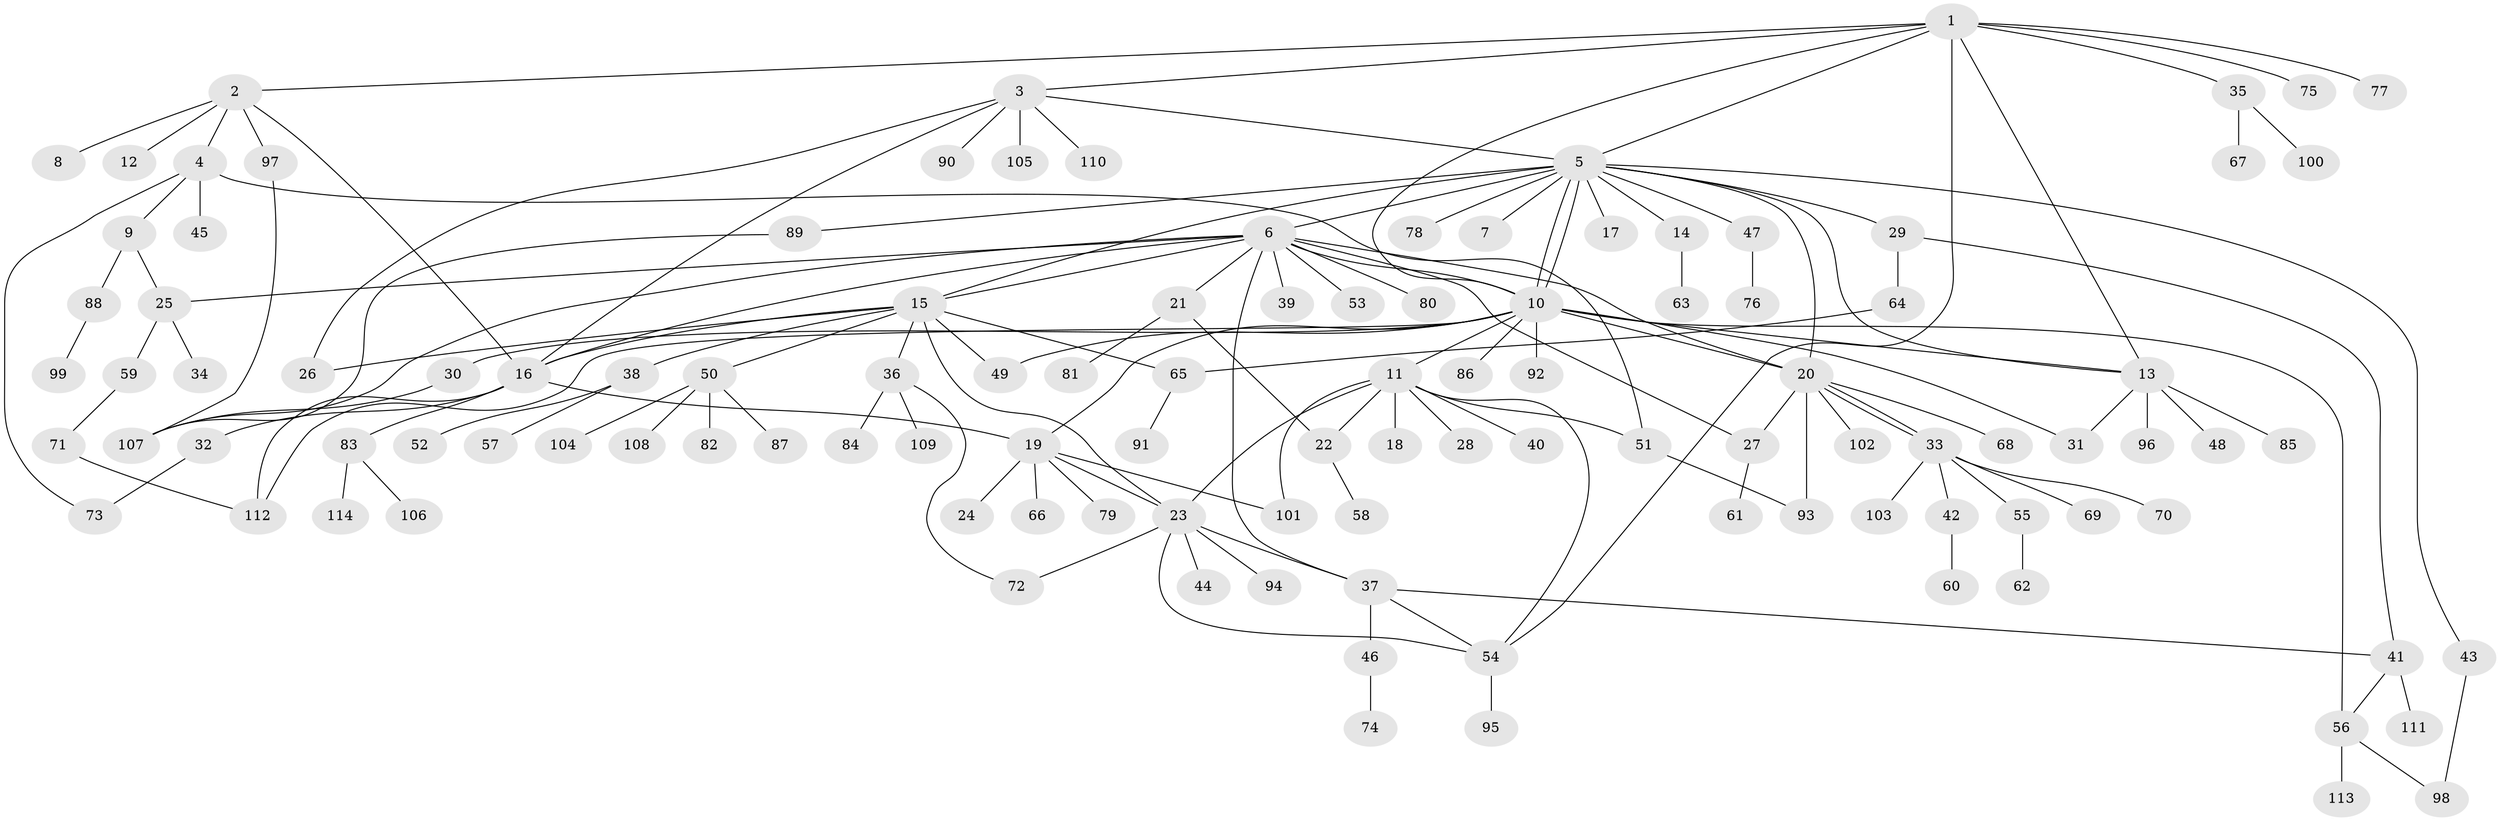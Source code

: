 // coarse degree distribution, {10: 0.036585365853658534, 5: 0.012195121951219513, 6: 0.04878048780487805, 16: 0.012195121951219513, 12: 0.012195121951219513, 1: 0.5609756097560976, 21: 0.012195121951219513, 9: 0.012195121951219513, 8: 0.012195121951219513, 4: 0.06097560975609756, 3: 0.07317073170731707, 2: 0.13414634146341464, 7: 0.012195121951219513}
// Generated by graph-tools (version 1.1) at 2025/23/03/03/25 07:23:50]
// undirected, 114 vertices, 153 edges
graph export_dot {
graph [start="1"]
  node [color=gray90,style=filled];
  1;
  2;
  3;
  4;
  5;
  6;
  7;
  8;
  9;
  10;
  11;
  12;
  13;
  14;
  15;
  16;
  17;
  18;
  19;
  20;
  21;
  22;
  23;
  24;
  25;
  26;
  27;
  28;
  29;
  30;
  31;
  32;
  33;
  34;
  35;
  36;
  37;
  38;
  39;
  40;
  41;
  42;
  43;
  44;
  45;
  46;
  47;
  48;
  49;
  50;
  51;
  52;
  53;
  54;
  55;
  56;
  57;
  58;
  59;
  60;
  61;
  62;
  63;
  64;
  65;
  66;
  67;
  68;
  69;
  70;
  71;
  72;
  73;
  74;
  75;
  76;
  77;
  78;
  79;
  80;
  81;
  82;
  83;
  84;
  85;
  86;
  87;
  88;
  89;
  90;
  91;
  92;
  93;
  94;
  95;
  96;
  97;
  98;
  99;
  100;
  101;
  102;
  103;
  104;
  105;
  106;
  107;
  108;
  109;
  110;
  111;
  112;
  113;
  114;
  1 -- 2;
  1 -- 3;
  1 -- 5;
  1 -- 10;
  1 -- 13;
  1 -- 35;
  1 -- 54;
  1 -- 75;
  1 -- 77;
  2 -- 4;
  2 -- 8;
  2 -- 12;
  2 -- 16;
  2 -- 97;
  3 -- 5;
  3 -- 16;
  3 -- 26;
  3 -- 90;
  3 -- 105;
  3 -- 110;
  4 -- 9;
  4 -- 45;
  4 -- 51;
  4 -- 73;
  5 -- 6;
  5 -- 7;
  5 -- 10;
  5 -- 10;
  5 -- 13;
  5 -- 14;
  5 -- 15;
  5 -- 17;
  5 -- 20;
  5 -- 29;
  5 -- 43;
  5 -- 47;
  5 -- 78;
  5 -- 89;
  6 -- 10;
  6 -- 15;
  6 -- 16;
  6 -- 20;
  6 -- 21;
  6 -- 25;
  6 -- 27;
  6 -- 37;
  6 -- 39;
  6 -- 53;
  6 -- 80;
  6 -- 107;
  9 -- 25;
  9 -- 88;
  10 -- 11;
  10 -- 13;
  10 -- 19;
  10 -- 20;
  10 -- 30;
  10 -- 31;
  10 -- 49;
  10 -- 56;
  10 -- 86;
  10 -- 92;
  10 -- 112;
  11 -- 18;
  11 -- 22;
  11 -- 23;
  11 -- 28;
  11 -- 40;
  11 -- 51;
  11 -- 54;
  11 -- 101;
  13 -- 31;
  13 -- 48;
  13 -- 85;
  13 -- 96;
  14 -- 63;
  15 -- 16;
  15 -- 23;
  15 -- 26;
  15 -- 36;
  15 -- 38;
  15 -- 49;
  15 -- 50;
  15 -- 65;
  16 -- 19;
  16 -- 32;
  16 -- 83;
  16 -- 112;
  19 -- 23;
  19 -- 24;
  19 -- 66;
  19 -- 79;
  19 -- 101;
  20 -- 27;
  20 -- 33;
  20 -- 33;
  20 -- 68;
  20 -- 93;
  20 -- 102;
  21 -- 22;
  21 -- 81;
  22 -- 58;
  23 -- 37;
  23 -- 44;
  23 -- 54;
  23 -- 72;
  23 -- 94;
  25 -- 34;
  25 -- 59;
  27 -- 61;
  29 -- 41;
  29 -- 64;
  30 -- 107;
  32 -- 73;
  33 -- 42;
  33 -- 55;
  33 -- 69;
  33 -- 70;
  33 -- 103;
  35 -- 67;
  35 -- 100;
  36 -- 72;
  36 -- 84;
  36 -- 109;
  37 -- 41;
  37 -- 46;
  37 -- 54;
  38 -- 52;
  38 -- 57;
  41 -- 56;
  41 -- 111;
  42 -- 60;
  43 -- 98;
  46 -- 74;
  47 -- 76;
  50 -- 82;
  50 -- 87;
  50 -- 104;
  50 -- 108;
  51 -- 93;
  54 -- 95;
  55 -- 62;
  56 -- 98;
  56 -- 113;
  59 -- 71;
  64 -- 65;
  65 -- 91;
  71 -- 112;
  83 -- 106;
  83 -- 114;
  88 -- 99;
  89 -- 107;
  97 -- 107;
}
